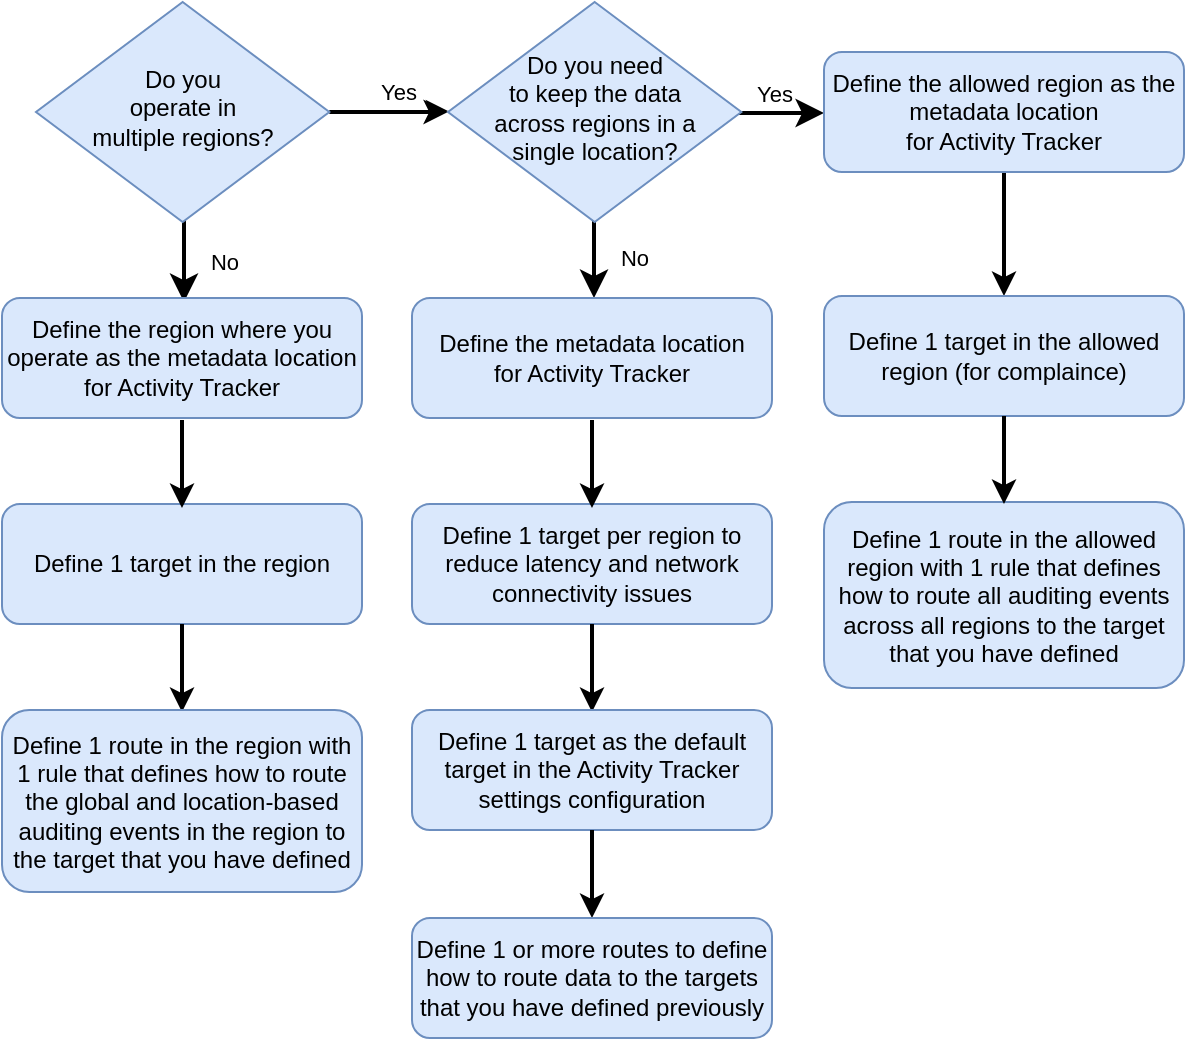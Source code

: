 <mxfile version="18.0.6" type="device"><diagram id="C5RBs43oDa-KdzZeNtuy" name="Page-1"><mxGraphModel dx="1102" dy="865" grid="1" gridSize="10" guides="1" tooltips="1" connect="1" arrows="1" fold="1" page="1" pageScale="1" pageWidth="827" pageHeight="1169" math="0" shadow="0"><root><mxCell id="WIyWlLk6GJQsqaUBKTNV-0"/><mxCell id="WIyWlLk6GJQsqaUBKTNV-1" parent="WIyWlLk6GJQsqaUBKTNV-0"/><mxCell id="-ddkr-43ah8w2T6yJw9b-31" value="No" style="rounded=0;html=1;jettySize=auto;orthogonalLoop=1;fontSize=11;endArrow=classic;endFill=1;endSize=8;strokeWidth=2;shadow=0;labelBackgroundColor=none;edgeStyle=orthogonalEdgeStyle;" edge="1" parent="WIyWlLk6GJQsqaUBKTNV-1"><mxGeometry x="0.333" y="20" relative="1" as="geometry"><mxPoint as="offset"/><mxPoint x="190" y="245" as="sourcePoint"/><mxPoint x="190" y="305" as="targetPoint"/></mxGeometry></mxCell><mxCell id="-ddkr-43ah8w2T6yJw9b-13" value="No" style="rounded=0;html=1;jettySize=auto;orthogonalLoop=1;fontSize=11;endArrow=classic;endFill=1;endSize=8;strokeWidth=2;shadow=0;labelBackgroundColor=none;edgeStyle=orthogonalEdgeStyle;" edge="1" parent="WIyWlLk6GJQsqaUBKTNV-1"><mxGeometry x="0.333" y="20" relative="1" as="geometry"><mxPoint as="offset"/><mxPoint x="395" y="243" as="sourcePoint"/><mxPoint x="395" y="303" as="targetPoint"/></mxGeometry></mxCell><mxCell id="-ddkr-43ah8w2T6yJw9b-4" value="Yes" style="edgeStyle=orthogonalEdgeStyle;rounded=0;html=1;jettySize=auto;orthogonalLoop=1;fontSize=11;endArrow=classic;endFill=1;endSize=8;strokeWidth=1;shadow=0;labelBackgroundColor=none;" edge="1" parent="WIyWlLk6GJQsqaUBKTNV-1"><mxGeometry y="10" relative="1" as="geometry"><mxPoint as="offset"/><mxPoint x="272" y="209.5" as="sourcePoint"/><mxPoint x="322" y="209.5" as="targetPoint"/></mxGeometry></mxCell><mxCell id="-ddkr-43ah8w2T6yJw9b-5" value="Yes" style="edgeStyle=orthogonalEdgeStyle;rounded=0;html=1;jettySize=auto;orthogonalLoop=1;fontSize=11;endArrow=classic;endFill=1;endSize=8;strokeWidth=2;shadow=0;labelBackgroundColor=none;" edge="1" parent="WIyWlLk6GJQsqaUBKTNV-1"><mxGeometry y="10" relative="1" as="geometry"><mxPoint as="offset"/><mxPoint x="460" y="210.5" as="sourcePoint"/><mxPoint x="510" y="210.5" as="targetPoint"/></mxGeometry></mxCell><mxCell id="-ddkr-43ah8w2T6yJw9b-11" value="" style="edgeStyle=orthogonalEdgeStyle;rounded=0;orthogonalLoop=1;jettySize=auto;html=1;endArrow=classic;endFill=1;strokeWidth=2;" edge="1" parent="WIyWlLk6GJQsqaUBKTNV-1" source="-ddkr-43ah8w2T6yJw9b-0" target="-ddkr-43ah8w2T6yJw9b-1"><mxGeometry relative="1" as="geometry"/></mxCell><mxCell id="-ddkr-43ah8w2T6yJw9b-0" value="Do you &lt;br&gt;operate in &lt;br&gt;multiple regions?" style="rhombus;whiteSpace=wrap;html=1;shadow=0;fontFamily=Helvetica;fontSize=12;align=center;strokeWidth=1;spacing=6;spacingTop=-4;fillColor=#dae8fc;strokeColor=#6c8ebf;" vertex="1" parent="WIyWlLk6GJQsqaUBKTNV-1"><mxGeometry x="116" y="155" width="146.67" height="110" as="geometry"/></mxCell><mxCell id="-ddkr-43ah8w2T6yJw9b-1" value="Do you need &lt;br&gt;to keep the data &lt;br&gt;across regions in a &lt;br&gt;single location?" style="rhombus;whiteSpace=wrap;html=1;shadow=0;fontFamily=Helvetica;fontSize=12;align=center;strokeWidth=1;spacing=6;spacingTop=-4;fillColor=#dae8fc;strokeColor=#6c8ebf;" vertex="1" parent="WIyWlLk6GJQsqaUBKTNV-1"><mxGeometry x="322" y="155" width="146.67" height="110" as="geometry"/></mxCell><mxCell id="-ddkr-43ah8w2T6yJw9b-10" style="edgeStyle=orthogonalEdgeStyle;rounded=0;orthogonalLoop=1;jettySize=auto;html=1;exitX=0.5;exitY=1;exitDx=0;exitDy=0;entryX=0.5;entryY=0;entryDx=0;entryDy=0;endArrow=classic;endFill=1;strokeWidth=2;" edge="1" parent="WIyWlLk6GJQsqaUBKTNV-1" source="-ddkr-43ah8w2T6yJw9b-3" target="-ddkr-43ah8w2T6yJw9b-7"><mxGeometry relative="1" as="geometry"/></mxCell><mxCell id="-ddkr-43ah8w2T6yJw9b-3" value="Define the allowed region as the metadata location &lt;br&gt;for Activity Tracker" style="rounded=1;whiteSpace=wrap;html=1;fontSize=12;glass=0;strokeWidth=1;shadow=0;fillColor=#dae8fc;strokeColor=#6c8ebf;" vertex="1" parent="WIyWlLk6GJQsqaUBKTNV-1"><mxGeometry x="510" y="180" width="180" height="60" as="geometry"/></mxCell><mxCell id="-ddkr-43ah8w2T6yJw9b-7" value="Define 1 target in the allowed region (for complaince)" style="rounded=1;whiteSpace=wrap;html=1;fontSize=12;glass=0;strokeWidth=1;shadow=0;fillColor=#dae8fc;strokeColor=#6c8ebf;" vertex="1" parent="WIyWlLk6GJQsqaUBKTNV-1"><mxGeometry x="510" y="302" width="180" height="60" as="geometry"/></mxCell><mxCell id="-ddkr-43ah8w2T6yJw9b-8" value="Define 1 route in the allowed region with 1 rule that defines how to route all auditing events across all regions to the target that you have defined" style="rounded=1;whiteSpace=wrap;html=1;fontSize=12;glass=0;strokeWidth=1;shadow=0;fillColor=#dae8fc;strokeColor=#6c8ebf;" vertex="1" parent="WIyWlLk6GJQsqaUBKTNV-1"><mxGeometry x="510" y="405" width="180" height="93" as="geometry"/></mxCell><mxCell id="-ddkr-43ah8w2T6yJw9b-12" style="edgeStyle=orthogonalEdgeStyle;rounded=0;orthogonalLoop=1;jettySize=auto;html=1;exitX=0.5;exitY=1;exitDx=0;exitDy=0;entryX=0.5;entryY=0;entryDx=0;entryDy=0;endArrow=classic;endFill=1;strokeWidth=2;" edge="1" parent="WIyWlLk6GJQsqaUBKTNV-1" source="-ddkr-43ah8w2T6yJw9b-7"><mxGeometry relative="1" as="geometry"><mxPoint x="600" y="367" as="sourcePoint"/><mxPoint x="600" y="406" as="targetPoint"/></mxGeometry></mxCell><mxCell id="-ddkr-43ah8w2T6yJw9b-14" value="Define the metadata location&lt;br&gt;for Activity Tracker" style="rounded=1;whiteSpace=wrap;html=1;fontSize=12;glass=0;strokeWidth=1;shadow=0;fillColor=#dae8fc;strokeColor=#6c8ebf;" vertex="1" parent="WIyWlLk6GJQsqaUBKTNV-1"><mxGeometry x="304" y="303" width="180" height="60" as="geometry"/></mxCell><mxCell id="-ddkr-43ah8w2T6yJw9b-17" value="Define 1 target per region to reduce latency and network connectivity issues" style="rounded=1;whiteSpace=wrap;html=1;fontSize=12;glass=0;strokeWidth=1;shadow=0;fillColor=#dae8fc;strokeColor=#6c8ebf;" vertex="1" parent="WIyWlLk6GJQsqaUBKTNV-1"><mxGeometry x="304" y="406" width="180" height="60" as="geometry"/></mxCell><mxCell id="-ddkr-43ah8w2T6yJw9b-18" style="edgeStyle=orthogonalEdgeStyle;rounded=0;orthogonalLoop=1;jettySize=auto;html=1;exitX=0.5;exitY=1;exitDx=0;exitDy=0;entryX=0.5;entryY=0;entryDx=0;entryDy=0;endArrow=classic;endFill=1;strokeWidth=2;" edge="1" parent="WIyWlLk6GJQsqaUBKTNV-1" source="-ddkr-43ah8w2T6yJw9b-17"><mxGeometry relative="1" as="geometry"><mxPoint x="394" y="471" as="sourcePoint"/><mxPoint x="394" y="510" as="targetPoint"/></mxGeometry></mxCell><mxCell id="-ddkr-43ah8w2T6yJw9b-19" style="edgeStyle=orthogonalEdgeStyle;rounded=0;orthogonalLoop=1;jettySize=auto;html=1;exitX=0.5;exitY=1;exitDx=0;exitDy=0;entryX=0.5;entryY=0;entryDx=0;entryDy=0;endArrow=classic;endFill=1;strokeWidth=2;" edge="1" parent="WIyWlLk6GJQsqaUBKTNV-1"><mxGeometry relative="1" as="geometry"><mxPoint x="394" y="364" as="sourcePoint"/><mxPoint x="394" y="408" as="targetPoint"/></mxGeometry></mxCell><mxCell id="-ddkr-43ah8w2T6yJw9b-20" value="Define 1 target as the default target in the Activity Tracker settings configuration" style="rounded=1;whiteSpace=wrap;html=1;fontSize=12;glass=0;strokeWidth=1;shadow=0;fillColor=#dae8fc;strokeColor=#6c8ebf;" vertex="1" parent="WIyWlLk6GJQsqaUBKTNV-1"><mxGeometry x="304" y="509" width="180" height="60" as="geometry"/></mxCell><mxCell id="-ddkr-43ah8w2T6yJw9b-21" style="edgeStyle=orthogonalEdgeStyle;rounded=0;orthogonalLoop=1;jettySize=auto;html=1;exitX=0.5;exitY=1;exitDx=0;exitDy=0;entryX=0.5;entryY=0;entryDx=0;entryDy=0;endArrow=classic;endFill=1;strokeWidth=2;" edge="1" parent="WIyWlLk6GJQsqaUBKTNV-1" source="-ddkr-43ah8w2T6yJw9b-20"><mxGeometry relative="1" as="geometry"><mxPoint x="394" y="574" as="sourcePoint"/><mxPoint x="394" y="613" as="targetPoint"/></mxGeometry></mxCell><mxCell id="-ddkr-43ah8w2T6yJw9b-22" value="Define 1 or more routes to define how to route data to the targets that you have defined previously" style="rounded=1;whiteSpace=wrap;html=1;fontSize=12;glass=0;strokeWidth=1;shadow=0;fillColor=#dae8fc;strokeColor=#6c8ebf;" vertex="1" parent="WIyWlLk6GJQsqaUBKTNV-1"><mxGeometry x="304" y="613" width="180" height="60" as="geometry"/></mxCell><mxCell id="-ddkr-43ah8w2T6yJw9b-25" value="Define the region where you operate as the metadata location for Activity Tracker" style="rounded=1;whiteSpace=wrap;html=1;fontSize=12;glass=0;strokeWidth=1;shadow=0;fillColor=#dae8fc;strokeColor=#6c8ebf;" vertex="1" parent="WIyWlLk6GJQsqaUBKTNV-1"><mxGeometry x="99" y="303" width="180" height="60" as="geometry"/></mxCell><mxCell id="-ddkr-43ah8w2T6yJw9b-26" value="Define 1 target in the region" style="rounded=1;whiteSpace=wrap;html=1;fontSize=12;glass=0;strokeWidth=1;shadow=0;fillColor=#dae8fc;strokeColor=#6c8ebf;" vertex="1" parent="WIyWlLk6GJQsqaUBKTNV-1"><mxGeometry x="99" y="406" width="180" height="60" as="geometry"/></mxCell><mxCell id="-ddkr-43ah8w2T6yJw9b-27" style="edgeStyle=orthogonalEdgeStyle;rounded=0;orthogonalLoop=1;jettySize=auto;html=1;exitX=0.5;exitY=1;exitDx=0;exitDy=0;entryX=0.5;entryY=0;entryDx=0;entryDy=0;endArrow=classic;endFill=1;strokeWidth=2;" edge="1" parent="WIyWlLk6GJQsqaUBKTNV-1" source="-ddkr-43ah8w2T6yJw9b-26"><mxGeometry relative="1" as="geometry"><mxPoint x="189" y="471" as="sourcePoint"/><mxPoint x="189" y="510" as="targetPoint"/></mxGeometry></mxCell><mxCell id="-ddkr-43ah8w2T6yJw9b-28" style="edgeStyle=orthogonalEdgeStyle;rounded=0;orthogonalLoop=1;jettySize=auto;html=1;exitX=0.5;exitY=1;exitDx=0;exitDy=0;entryX=0.5;entryY=0;entryDx=0;entryDy=0;endArrow=classic;endFill=1;strokeWidth=2;" edge="1" parent="WIyWlLk6GJQsqaUBKTNV-1"><mxGeometry relative="1" as="geometry"><mxPoint x="189" y="364" as="sourcePoint"/><mxPoint x="189" y="408" as="targetPoint"/></mxGeometry></mxCell><mxCell id="-ddkr-43ah8w2T6yJw9b-29" value="Define 1 route in the region with 1 rule that defines how to route the global and location-based auditing events in the region to the target that you have defined" style="rounded=1;whiteSpace=wrap;html=1;fontSize=12;glass=0;strokeWidth=1;shadow=0;fillColor=#dae8fc;strokeColor=#6c8ebf;" vertex="1" parent="WIyWlLk6GJQsqaUBKTNV-1"><mxGeometry x="99" y="509" width="180" height="91" as="geometry"/></mxCell></root></mxGraphModel></diagram></mxfile>